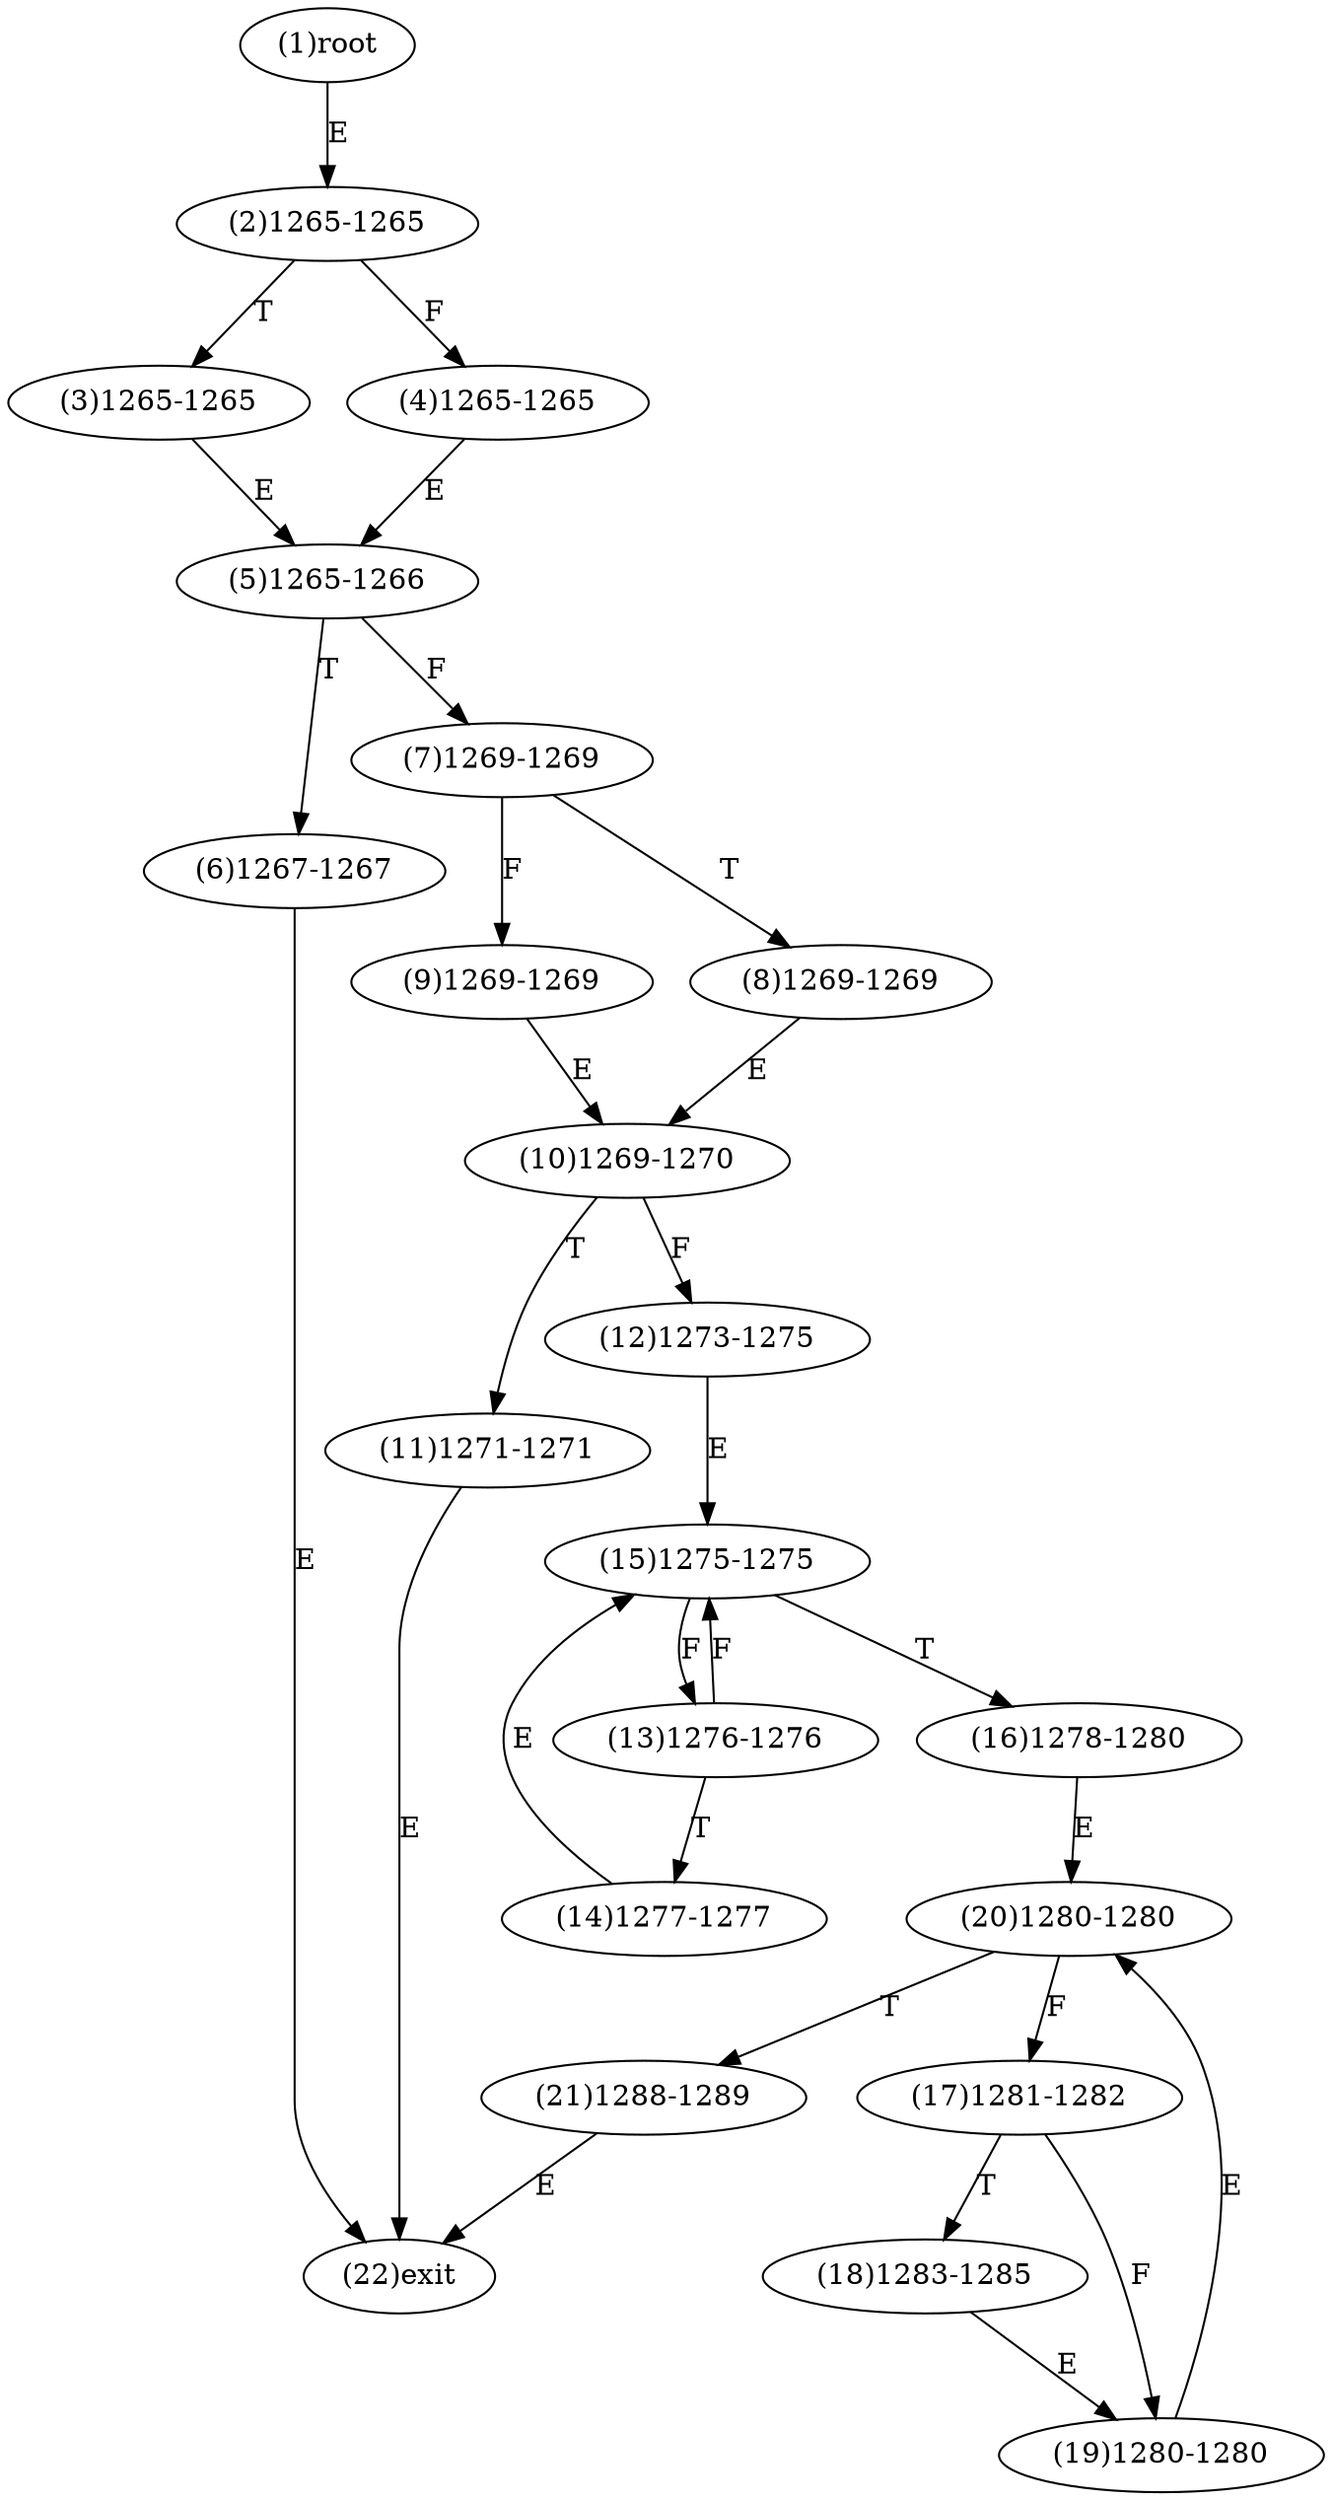 digraph "" { 
1[ label="(1)root"];
2[ label="(2)1265-1265"];
3[ label="(3)1265-1265"];
4[ label="(4)1265-1265"];
5[ label="(5)1265-1266"];
6[ label="(6)1267-1267"];
7[ label="(7)1269-1269"];
8[ label="(8)1269-1269"];
9[ label="(9)1269-1269"];
10[ label="(10)1269-1270"];
11[ label="(11)1271-1271"];
12[ label="(12)1273-1275"];
13[ label="(13)1276-1276"];
14[ label="(14)1277-1277"];
15[ label="(15)1275-1275"];
17[ label="(17)1281-1282"];
16[ label="(16)1278-1280"];
19[ label="(19)1280-1280"];
18[ label="(18)1283-1285"];
21[ label="(21)1288-1289"];
20[ label="(20)1280-1280"];
22[ label="(22)exit"];
1->2[ label="E"];
2->4[ label="F"];
2->3[ label="T"];
3->5[ label="E"];
4->5[ label="E"];
5->7[ label="F"];
5->6[ label="T"];
6->22[ label="E"];
7->9[ label="F"];
7->8[ label="T"];
8->10[ label="E"];
9->10[ label="E"];
10->12[ label="F"];
10->11[ label="T"];
11->22[ label="E"];
12->15[ label="E"];
13->15[ label="F"];
13->14[ label="T"];
14->15[ label="E"];
15->13[ label="F"];
15->16[ label="T"];
16->20[ label="E"];
17->19[ label="F"];
17->18[ label="T"];
18->19[ label="E"];
19->20[ label="E"];
20->17[ label="F"];
20->21[ label="T"];
21->22[ label="E"];
}